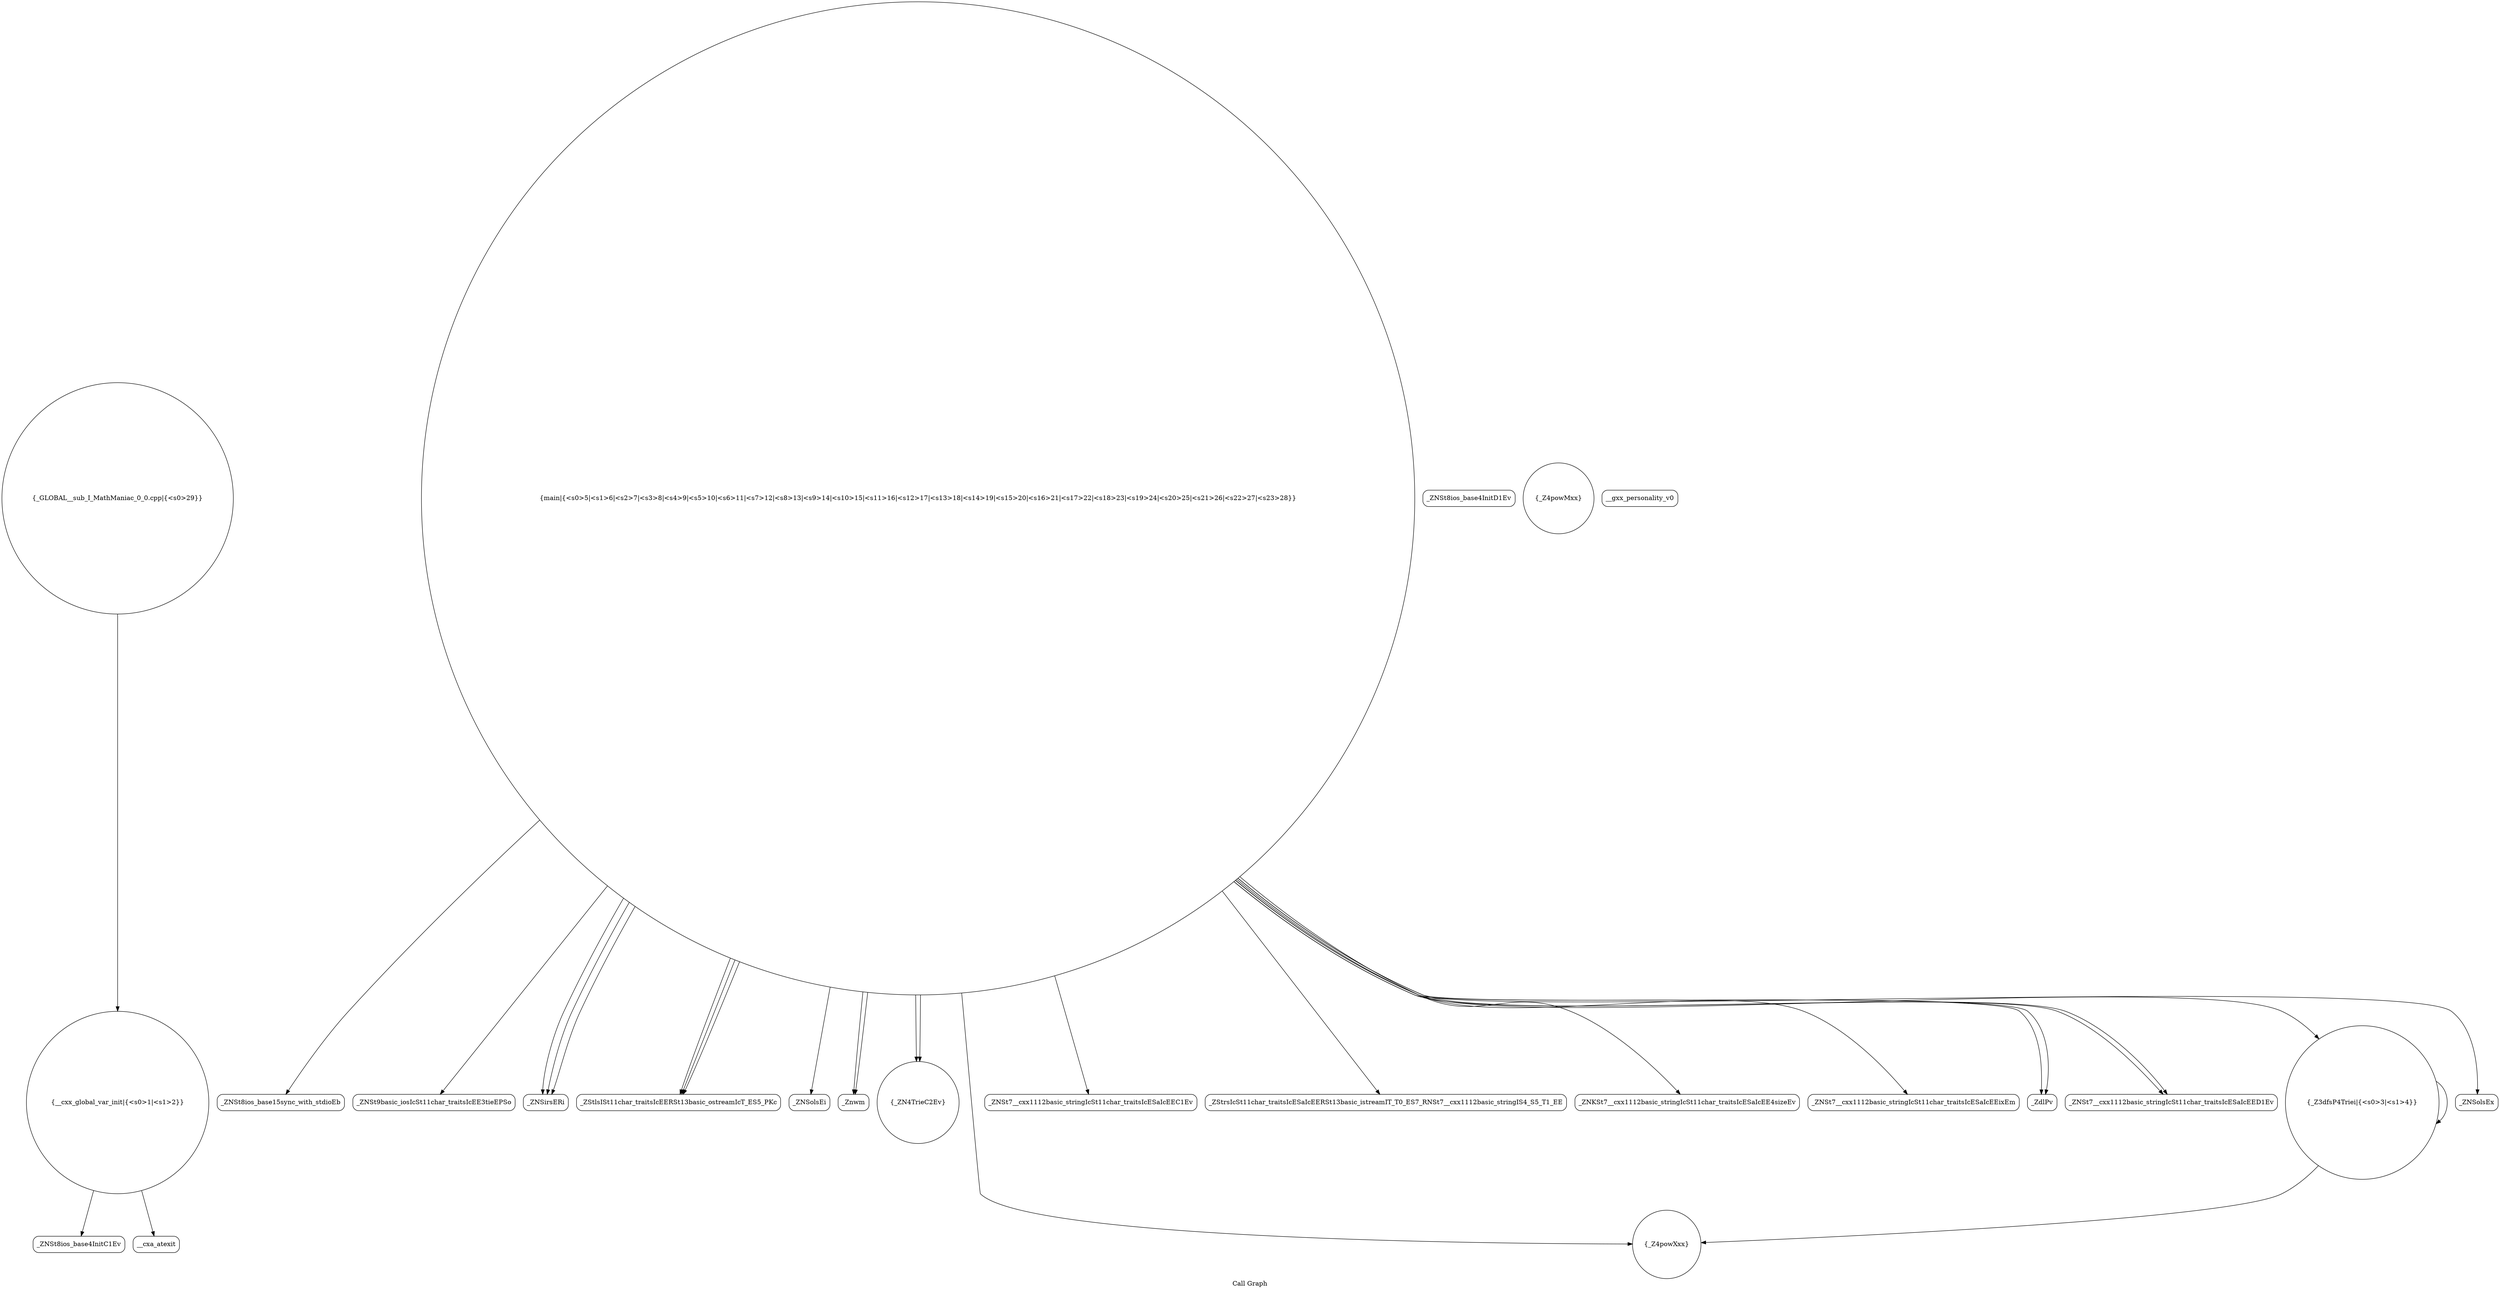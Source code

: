 digraph "Call Graph" {
	label="Call Graph";

	Node0x563838935340 [shape=record,shape=circle,label="{__cxx_global_var_init|{<s0>1|<s1>2}}"];
	Node0x563838935340:s0 -> Node0x5638389357d0[color=black];
	Node0x563838935340:s1 -> Node0x5638389358d0[color=black];
	Node0x563838935ad0 [shape=record,shape=circle,label="{main|{<s0>5|<s1>6|<s2>7|<s3>8|<s4>9|<s5>10|<s6>11|<s7>12|<s8>13|<s9>14|<s10>15|<s11>16|<s12>17|<s13>18|<s14>19|<s15>20|<s16>21|<s17>22|<s18>23|<s19>24|<s20>25|<s21>26|<s22>27|<s23>28}}"];
	Node0x563838935ad0:s0 -> Node0x563838935b50[color=black];
	Node0x563838935ad0:s1 -> Node0x563838935bd0[color=black];
	Node0x563838935ad0:s2 -> Node0x563838935c50[color=black];
	Node0x563838935ad0:s3 -> Node0x563838935cd0[color=black];
	Node0x563838935ad0:s4 -> Node0x563838935d50[color=black];
	Node0x563838935ad0:s5 -> Node0x563838935cd0[color=black];
	Node0x563838935ad0:s6 -> Node0x563838935dd0[color=black];
	Node0x563838935ad0:s7 -> Node0x563838935e50[color=black];
	Node0x563838935ad0:s8 -> Node0x563838935c50[color=black];
	Node0x563838935ad0:s9 -> Node0x563838935c50[color=black];
	Node0x563838935ad0:s10 -> Node0x5638389359d0[color=black];
	Node0x563838935ad0:s11 -> Node0x563838935fd0[color=black];
	Node0x563838935ad0:s12 -> Node0x563838936050[color=black];
	Node0x563838935ad0:s13 -> Node0x5638389360d0[color=black];
	Node0x563838935ad0:s14 -> Node0x563838936150[color=black];
	Node0x563838935ad0:s15 -> Node0x563838935dd0[color=black];
	Node0x563838935ad0:s16 -> Node0x563838935e50[color=black];
	Node0x563838935ad0:s17 -> Node0x563838935f50[color=black];
	Node0x563838935ad0:s18 -> Node0x563838935f50[color=black];
	Node0x563838935ad0:s19 -> Node0x5638389361d0[color=black];
	Node0x563838935ad0:s20 -> Node0x5638389361d0[color=black];
	Node0x563838935ad0:s21 -> Node0x563838935a50[color=black];
	Node0x563838935ad0:s22 -> Node0x563838936250[color=black];
	Node0x563838935ad0:s23 -> Node0x563838935cd0[color=black];
	Node0x563838935e50 [shape=record,shape=circle,label="{_ZN4TrieC2Ev}"];
	Node0x5638389361d0 [shape=record,shape=Mrecord,label="{_ZNSt7__cxx1112basic_stringIcSt11char_traitsIcESaIcEED1Ev}"];
	Node0x563838935850 [shape=record,shape=Mrecord,label="{_ZNSt8ios_base4InitD1Ev}"];
	Node0x563838935bd0 [shape=record,shape=Mrecord,label="{_ZNSt9basic_iosIcSt11char_traitsIcEE3tieEPSo}"];
	Node0x563838935f50 [shape=record,shape=Mrecord,label="{_ZdlPv}"];
	Node0x5638389362d0 [shape=record,shape=circle,label="{_GLOBAL__sub_I_MathManiac_0_0.cpp|{<s0>29}}"];
	Node0x5638389362d0:s0 -> Node0x563838935340[color=black];
	Node0x563838935950 [shape=record,shape=circle,label="{_Z4powMxx}"];
	Node0x563838935cd0 [shape=record,shape=Mrecord,label="{_ZStlsISt11char_traitsIcEERSt13basic_ostreamIcT_ES5_PKc}"];
	Node0x563838936050 [shape=record,shape=Mrecord,label="{_ZStrsIcSt11char_traitsIcESaIcEERSt13basic_istreamIT_T0_ES7_RNSt7__cxx1112basic_stringIS4_S5_T1_EE}"];
	Node0x563838935a50 [shape=record,shape=circle,label="{_Z3dfsP4Triei|{<s0>3|<s1>4}}"];
	Node0x563838935a50:s0 -> Node0x5638389359d0[color=black];
	Node0x563838935a50:s1 -> Node0x563838935a50[color=black];
	Node0x563838935dd0 [shape=record,shape=Mrecord,label="{_Znwm}"];
	Node0x563838936150 [shape=record,shape=Mrecord,label="{_ZNSt7__cxx1112basic_stringIcSt11char_traitsIcESaIcEEixEm}"];
	Node0x5638389357d0 [shape=record,shape=Mrecord,label="{_ZNSt8ios_base4InitC1Ev}"];
	Node0x563838935b50 [shape=record,shape=Mrecord,label="{_ZNSt8ios_base15sync_with_stdioEb}"];
	Node0x563838935ed0 [shape=record,shape=Mrecord,label="{__gxx_personality_v0}"];
	Node0x563838936250 [shape=record,shape=Mrecord,label="{_ZNSolsEx}"];
	Node0x5638389358d0 [shape=record,shape=Mrecord,label="{__cxa_atexit}"];
	Node0x563838935c50 [shape=record,shape=Mrecord,label="{_ZNSirsERi}"];
	Node0x563838935fd0 [shape=record,shape=Mrecord,label="{_ZNSt7__cxx1112basic_stringIcSt11char_traitsIcESaIcEEC1Ev}"];
	Node0x5638389359d0 [shape=record,shape=circle,label="{_Z4powXxx}"];
	Node0x563838935d50 [shape=record,shape=Mrecord,label="{_ZNSolsEi}"];
	Node0x5638389360d0 [shape=record,shape=Mrecord,label="{_ZNKSt7__cxx1112basic_stringIcSt11char_traitsIcESaIcEE4sizeEv}"];
}
